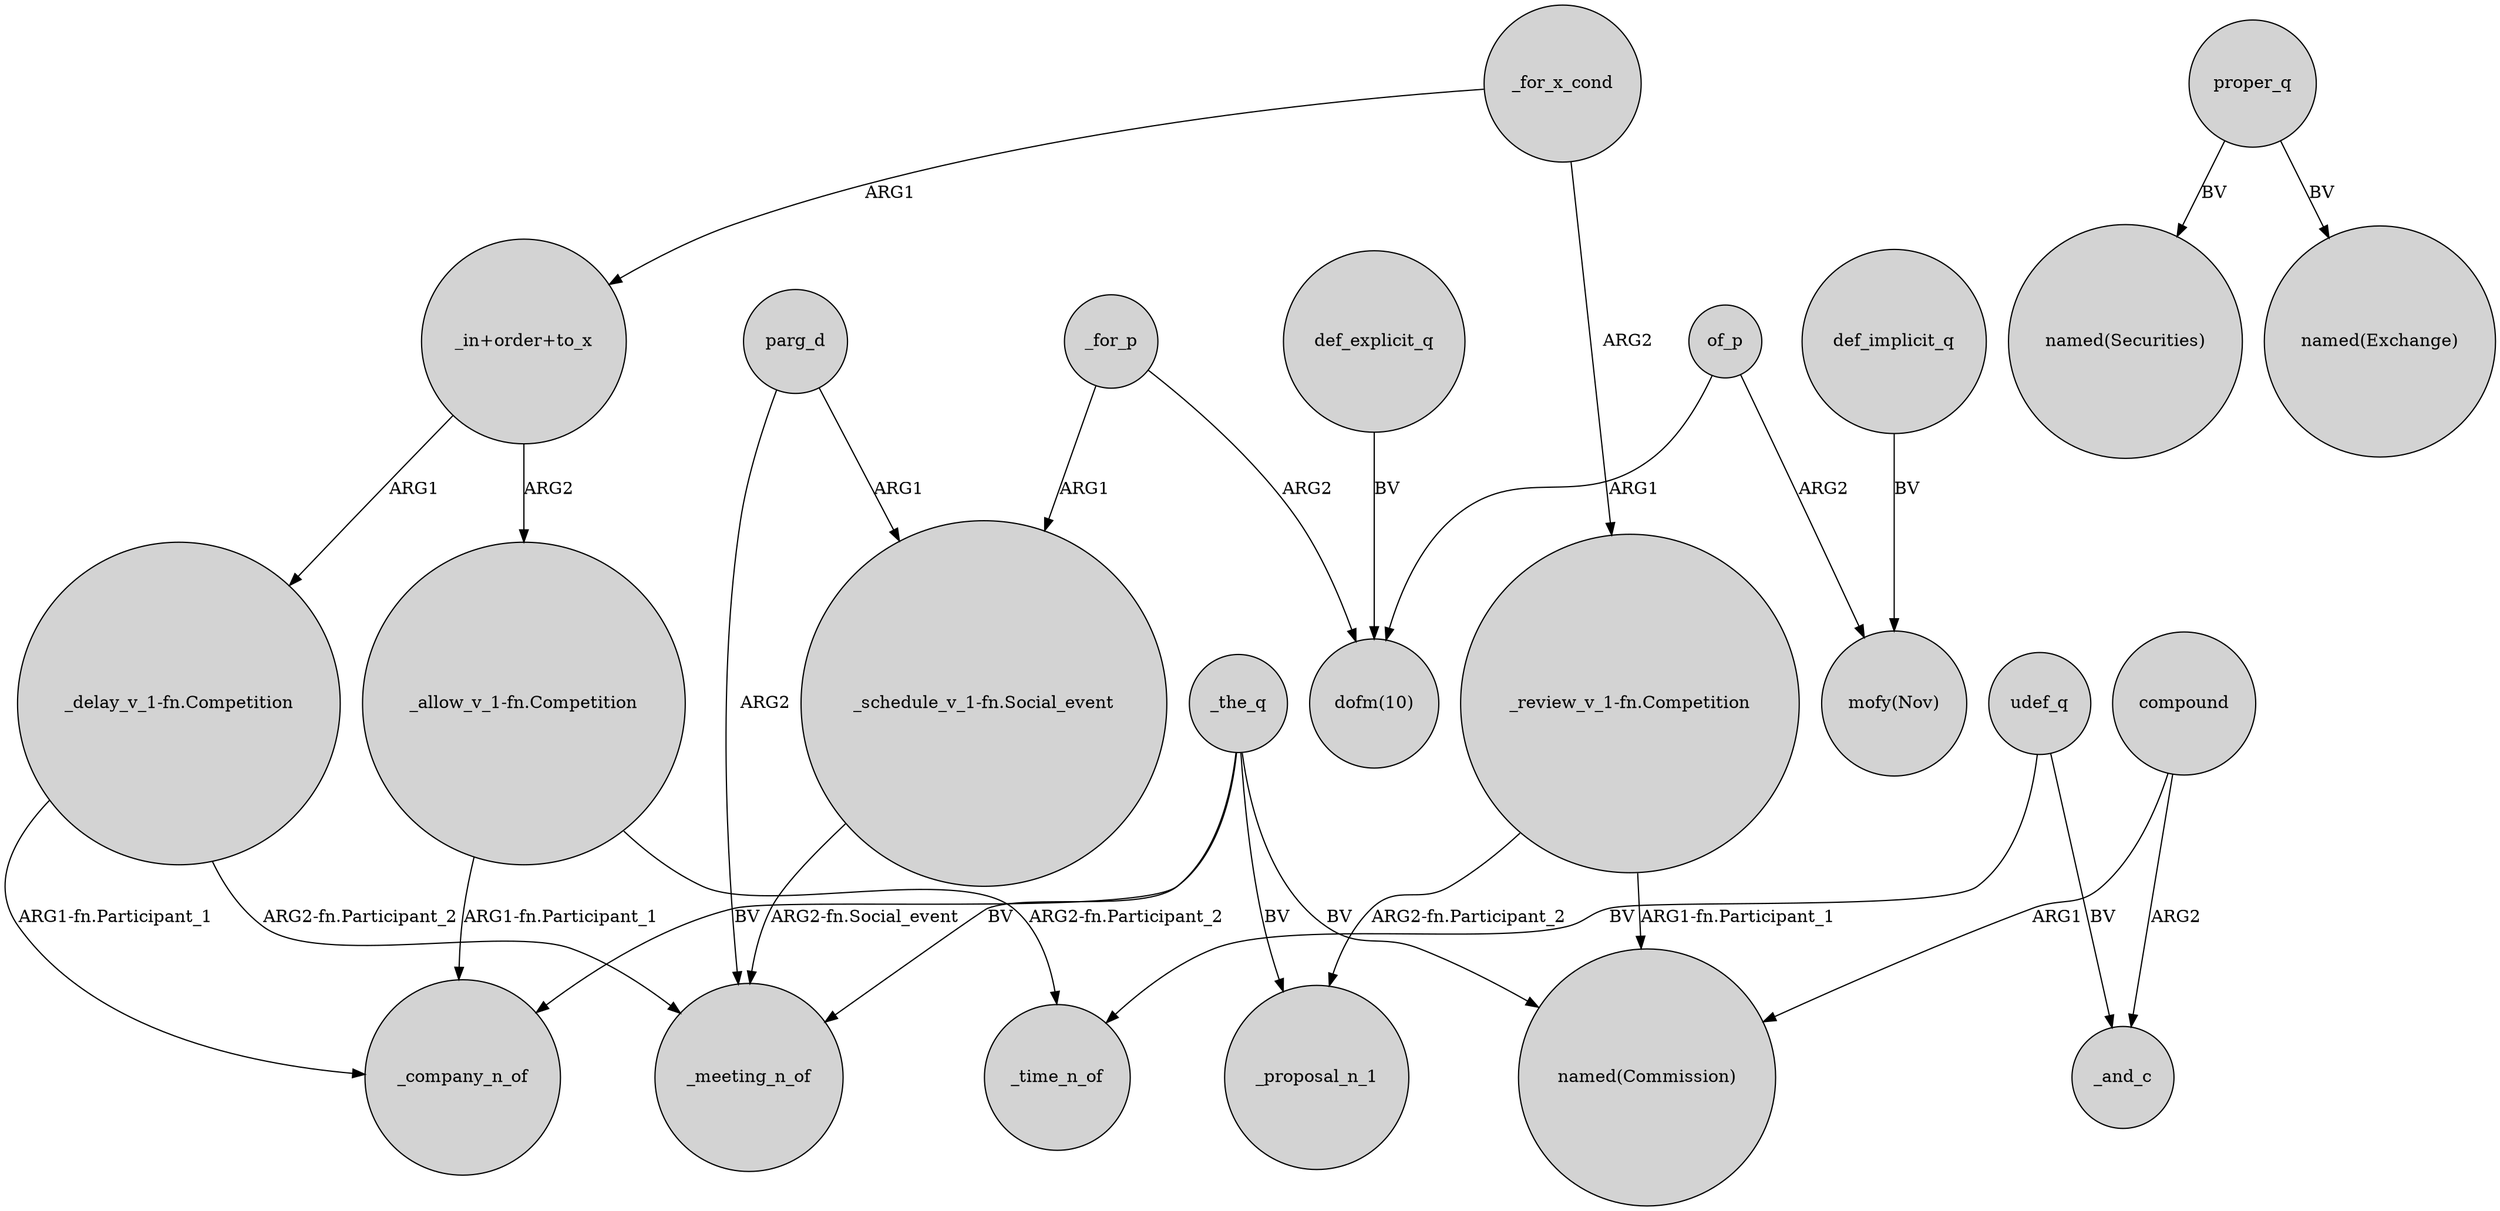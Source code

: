 digraph {
	node [shape=circle style=filled]
	"_in+order+to_x" -> "_delay_v_1-fn.Competition" [label=ARG1]
	"_delay_v_1-fn.Competition" -> _meeting_n_of [label="ARG2-fn.Participant_2"]
	compound -> "named(Commission)" [label=ARG1]
	udef_q -> _time_n_of [label=BV]
	proper_q -> "named(Securities)" [label=BV]
	of_p -> "mofy(Nov)" [label=ARG2]
	_for_p -> "_schedule_v_1-fn.Social_event" [label=ARG1]
	_the_q -> _meeting_n_of [label=BV]
	_the_q -> _proposal_n_1 [label=BV]
	"_review_v_1-fn.Competition" -> "named(Commission)" [label="ARG1-fn.Participant_1"]
	udef_q -> _and_c [label=BV]
	proper_q -> "named(Exchange)" [label=BV]
	_for_x_cond -> "_in+order+to_x" [label=ARG1]
	compound -> _and_c [label=ARG2]
	_the_q -> "named(Commission)" [label=BV]
	"_delay_v_1-fn.Competition" -> _company_n_of [label="ARG1-fn.Participant_1"]
	"_allow_v_1-fn.Competition" -> _company_n_of [label="ARG1-fn.Participant_1"]
	parg_d -> "_schedule_v_1-fn.Social_event" [label=ARG1]
	"_schedule_v_1-fn.Social_event" -> _meeting_n_of [label="ARG2-fn.Social_event"]
	_for_x_cond -> "_review_v_1-fn.Competition" [label=ARG2]
	"_allow_v_1-fn.Competition" -> _time_n_of [label="ARG2-fn.Participant_2"]
	of_p -> "dofm(10)" [label=ARG1]
	"_in+order+to_x" -> "_allow_v_1-fn.Competition" [label=ARG2]
	def_implicit_q -> "mofy(Nov)" [label=BV]
	_for_p -> "dofm(10)" [label=ARG2]
	_the_q -> _company_n_of [label=BV]
	def_explicit_q -> "dofm(10)" [label=BV]
	"_review_v_1-fn.Competition" -> _proposal_n_1 [label="ARG2-fn.Participant_2"]
	parg_d -> _meeting_n_of [label=ARG2]
}
